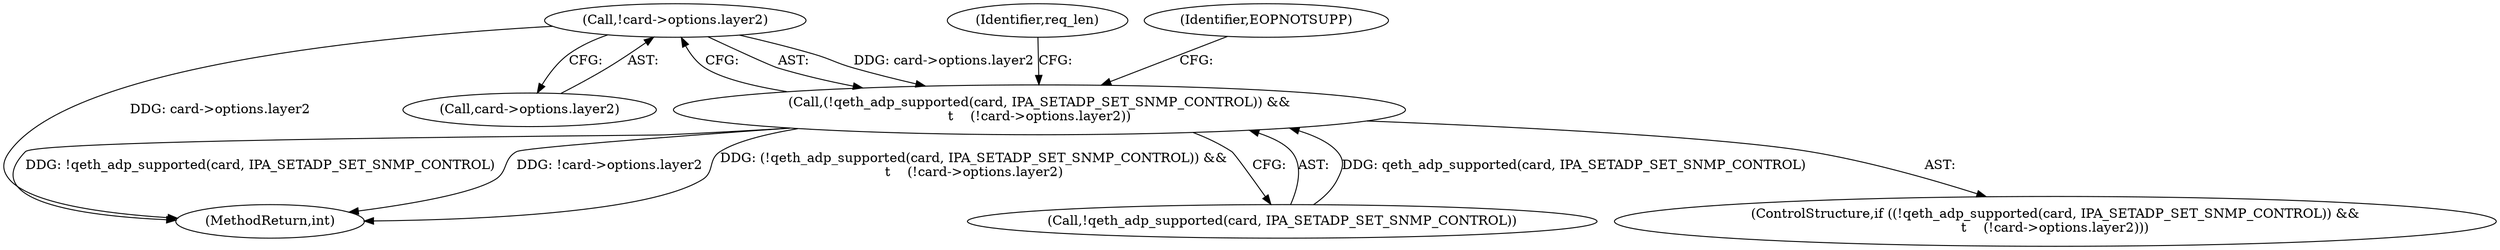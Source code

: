digraph "0_linux_6fb392b1a63ae36c31f62bc3fc8630b49d602b62@pointer" {
"1000133" [label="(Call,!card->options.layer2)"];
"1000128" [label="(Call,(!qeth_adp_supported(card, IPA_SETADP_SET_SNMP_CONTROL)) &&\n\t    (!card->options.layer2))"];
"1000127" [label="(ControlStructure,if ((!qeth_adp_supported(card, IPA_SETADP_SET_SNMP_CONTROL)) &&\n\t    (!card->options.layer2)))"];
"1000146" [label="(Identifier,req_len)"];
"1000302" [label="(MethodReturn,int)"];
"1000142" [label="(Identifier,EOPNOTSUPP)"];
"1000129" [label="(Call,!qeth_adp_supported(card, IPA_SETADP_SET_SNMP_CONTROL))"];
"1000128" [label="(Call,(!qeth_adp_supported(card, IPA_SETADP_SET_SNMP_CONTROL)) &&\n\t    (!card->options.layer2))"];
"1000133" [label="(Call,!card->options.layer2)"];
"1000134" [label="(Call,card->options.layer2)"];
"1000133" -> "1000128"  [label="AST: "];
"1000133" -> "1000134"  [label="CFG: "];
"1000134" -> "1000133"  [label="AST: "];
"1000128" -> "1000133"  [label="CFG: "];
"1000133" -> "1000302"  [label="DDG: card->options.layer2"];
"1000133" -> "1000128"  [label="DDG: card->options.layer2"];
"1000128" -> "1000127"  [label="AST: "];
"1000128" -> "1000129"  [label="CFG: "];
"1000129" -> "1000128"  [label="AST: "];
"1000142" -> "1000128"  [label="CFG: "];
"1000146" -> "1000128"  [label="CFG: "];
"1000128" -> "1000302"  [label="DDG: !qeth_adp_supported(card, IPA_SETADP_SET_SNMP_CONTROL)"];
"1000128" -> "1000302"  [label="DDG: !card->options.layer2"];
"1000128" -> "1000302"  [label="DDG: (!qeth_adp_supported(card, IPA_SETADP_SET_SNMP_CONTROL)) &&\n\t    (!card->options.layer2)"];
"1000129" -> "1000128"  [label="DDG: qeth_adp_supported(card, IPA_SETADP_SET_SNMP_CONTROL)"];
}

